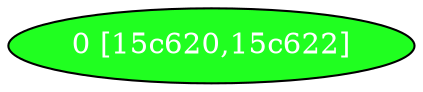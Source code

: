 diGraph libnss3{
	libnss3_0  [style=filled fillcolor="#20FF20" fontcolor="#ffffff" shape=oval label="0 [15c620,15c622]"]


}